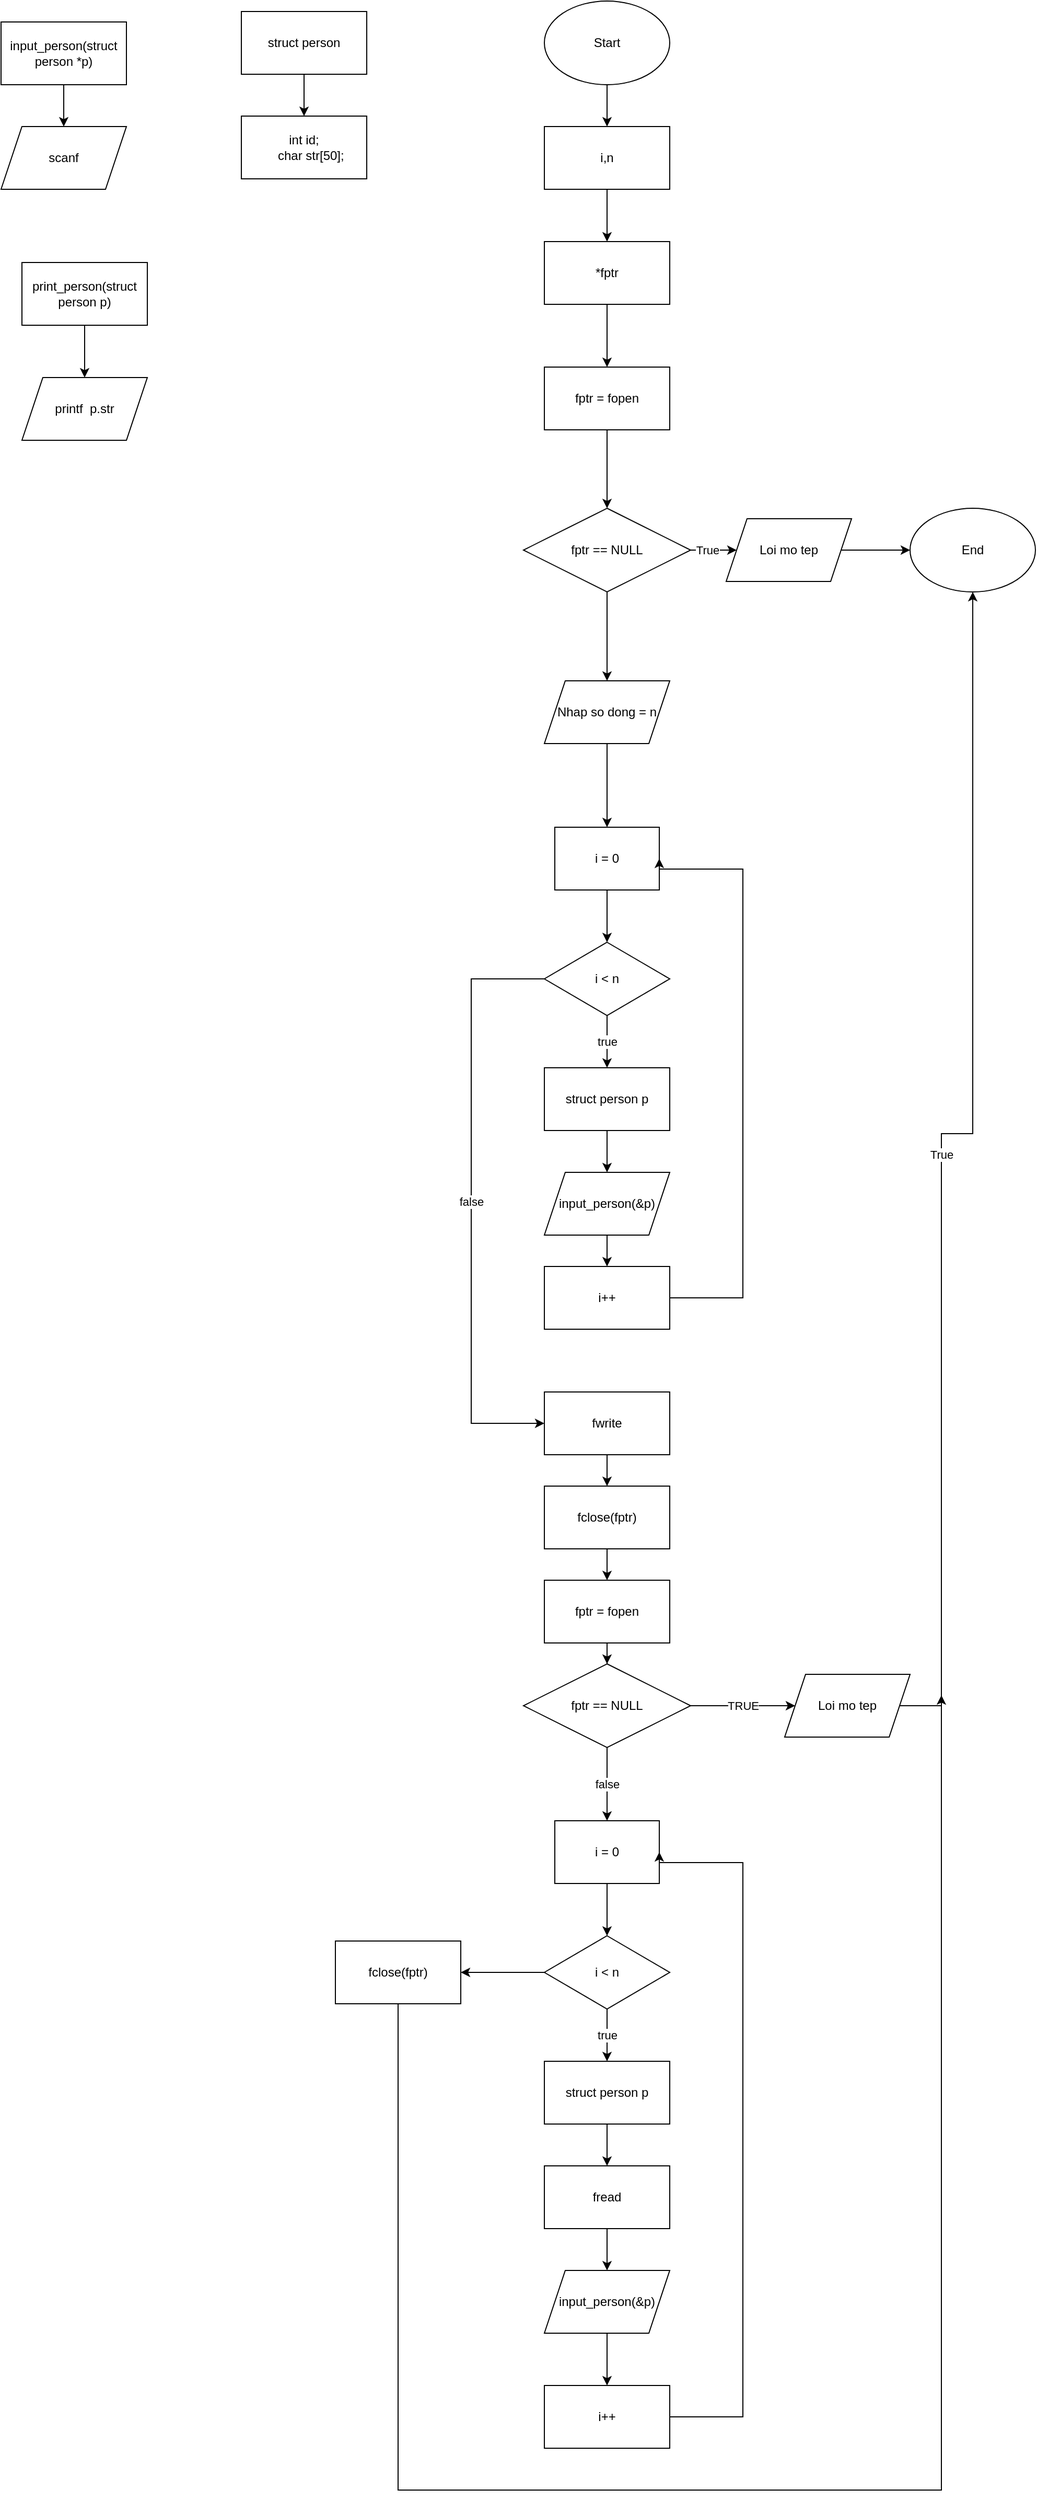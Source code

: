 <mxfile version="22.1.5" type="device">
  <diagram name="Trang-1" id="oDqs938h1WiWdPhLH_Bv">
    <mxGraphModel dx="1833" dy="559" grid="1" gridSize="10" guides="1" tooltips="1" connect="1" arrows="1" fold="1" page="1" pageScale="1" pageWidth="827" pageHeight="1169" math="0" shadow="0">
      <root>
        <mxCell id="0" />
        <mxCell id="1" parent="0" />
        <mxCell id="QC5jlExSbtEm_Pxmb9Bi-3" value="" style="edgeStyle=orthogonalEdgeStyle;rounded=0;orthogonalLoop=1;jettySize=auto;html=1;" edge="1" parent="1" source="QC5jlExSbtEm_Pxmb9Bi-1" target="QC5jlExSbtEm_Pxmb9Bi-2">
          <mxGeometry relative="1" as="geometry" />
        </mxCell>
        <mxCell id="QC5jlExSbtEm_Pxmb9Bi-1" value="Start" style="ellipse;whiteSpace=wrap;html=1;" vertex="1" parent="1">
          <mxGeometry x="240" y="20" width="120" height="80" as="geometry" />
        </mxCell>
        <mxCell id="QC5jlExSbtEm_Pxmb9Bi-6" value="" style="edgeStyle=orthogonalEdgeStyle;rounded=0;orthogonalLoop=1;jettySize=auto;html=1;" edge="1" parent="1" source="QC5jlExSbtEm_Pxmb9Bi-2" target="QC5jlExSbtEm_Pxmb9Bi-5">
          <mxGeometry relative="1" as="geometry" />
        </mxCell>
        <mxCell id="QC5jlExSbtEm_Pxmb9Bi-2" value="i,n" style="whiteSpace=wrap;html=1;" vertex="1" parent="1">
          <mxGeometry x="240" y="140" width="120" height="60" as="geometry" />
        </mxCell>
        <mxCell id="QC5jlExSbtEm_Pxmb9Bi-8" value="" style="edgeStyle=orthogonalEdgeStyle;rounded=0;orthogonalLoop=1;jettySize=auto;html=1;" edge="1" parent="1" source="QC5jlExSbtEm_Pxmb9Bi-5" target="QC5jlExSbtEm_Pxmb9Bi-7">
          <mxGeometry relative="1" as="geometry" />
        </mxCell>
        <mxCell id="QC5jlExSbtEm_Pxmb9Bi-5" value="*fptr" style="whiteSpace=wrap;html=1;" vertex="1" parent="1">
          <mxGeometry x="240" y="250" width="120" height="60" as="geometry" />
        </mxCell>
        <mxCell id="QC5jlExSbtEm_Pxmb9Bi-10" value="" style="edgeStyle=orthogonalEdgeStyle;rounded=0;orthogonalLoop=1;jettySize=auto;html=1;" edge="1" parent="1" source="QC5jlExSbtEm_Pxmb9Bi-7" target="QC5jlExSbtEm_Pxmb9Bi-9">
          <mxGeometry relative="1" as="geometry" />
        </mxCell>
        <mxCell id="QC5jlExSbtEm_Pxmb9Bi-7" value="fptr = fopen" style="whiteSpace=wrap;html=1;" vertex="1" parent="1">
          <mxGeometry x="240" y="370" width="120" height="60" as="geometry" />
        </mxCell>
        <mxCell id="QC5jlExSbtEm_Pxmb9Bi-12" value="True" style="edgeStyle=orthogonalEdgeStyle;rounded=0;orthogonalLoop=1;jettySize=auto;html=1;entryX=0;entryY=0.5;entryDx=0;entryDy=0;" edge="1" parent="1" source="QC5jlExSbtEm_Pxmb9Bi-9" target="QC5jlExSbtEm_Pxmb9Bi-15">
          <mxGeometry relative="1" as="geometry">
            <mxPoint x="410" y="550" as="targetPoint" />
          </mxGeometry>
        </mxCell>
        <mxCell id="QC5jlExSbtEm_Pxmb9Bi-16" value="" style="edgeStyle=orthogonalEdgeStyle;rounded=0;orthogonalLoop=1;jettySize=auto;html=1;entryX=0.5;entryY=0;entryDx=0;entryDy=0;" edge="1" parent="1" source="QC5jlExSbtEm_Pxmb9Bi-9" target="QC5jlExSbtEm_Pxmb9Bi-17">
          <mxGeometry relative="1" as="geometry">
            <mxPoint x="310" y="650" as="targetPoint" />
          </mxGeometry>
        </mxCell>
        <mxCell id="QC5jlExSbtEm_Pxmb9Bi-9" value="fptr == NULL" style="rhombus;whiteSpace=wrap;html=1;" vertex="1" parent="1">
          <mxGeometry x="220" y="505" width="160" height="80" as="geometry" />
        </mxCell>
        <mxCell id="QC5jlExSbtEm_Pxmb9Bi-11" value="End" style="ellipse;whiteSpace=wrap;html=1;" vertex="1" parent="1">
          <mxGeometry x="590" y="505" width="120" height="80" as="geometry" />
        </mxCell>
        <mxCell id="QC5jlExSbtEm_Pxmb9Bi-38" value="" style="edgeStyle=orthogonalEdgeStyle;rounded=0;orthogonalLoop=1;jettySize=auto;html=1;" edge="1" parent="1" source="QC5jlExSbtEm_Pxmb9Bi-15" target="QC5jlExSbtEm_Pxmb9Bi-11">
          <mxGeometry relative="1" as="geometry" />
        </mxCell>
        <mxCell id="QC5jlExSbtEm_Pxmb9Bi-15" value="Loi mo tep" style="shape=parallelogram;perimeter=parallelogramPerimeter;whiteSpace=wrap;html=1;fixedSize=1;" vertex="1" parent="1">
          <mxGeometry x="414" y="515" width="120" height="60" as="geometry" />
        </mxCell>
        <mxCell id="QC5jlExSbtEm_Pxmb9Bi-20" value="" style="edgeStyle=orthogonalEdgeStyle;rounded=0;orthogonalLoop=1;jettySize=auto;html=1;" edge="1" parent="1" source="QC5jlExSbtEm_Pxmb9Bi-17" target="QC5jlExSbtEm_Pxmb9Bi-19">
          <mxGeometry relative="1" as="geometry" />
        </mxCell>
        <mxCell id="QC5jlExSbtEm_Pxmb9Bi-17" value="Nhap so dong = n" style="shape=parallelogram;perimeter=parallelogramPerimeter;whiteSpace=wrap;html=1;fixedSize=1;" vertex="1" parent="1">
          <mxGeometry x="240" y="670" width="120" height="60" as="geometry" />
        </mxCell>
        <mxCell id="QC5jlExSbtEm_Pxmb9Bi-22" value="" style="edgeStyle=orthogonalEdgeStyle;rounded=0;orthogonalLoop=1;jettySize=auto;html=1;" edge="1" parent="1" source="QC5jlExSbtEm_Pxmb9Bi-19" target="QC5jlExSbtEm_Pxmb9Bi-21">
          <mxGeometry relative="1" as="geometry" />
        </mxCell>
        <mxCell id="QC5jlExSbtEm_Pxmb9Bi-19" value="i = 0" style="whiteSpace=wrap;html=1;" vertex="1" parent="1">
          <mxGeometry x="250" y="810" width="100" height="60" as="geometry" />
        </mxCell>
        <mxCell id="QC5jlExSbtEm_Pxmb9Bi-24" value="true" style="edgeStyle=orthogonalEdgeStyle;rounded=0;orthogonalLoop=1;jettySize=auto;html=1;exitX=0.5;exitY=1;exitDx=0;exitDy=0;" edge="1" parent="1" source="QC5jlExSbtEm_Pxmb9Bi-21" target="QC5jlExSbtEm_Pxmb9Bi-23">
          <mxGeometry relative="1" as="geometry">
            <mxPoint x="300" y="1100" as="sourcePoint" />
          </mxGeometry>
        </mxCell>
        <mxCell id="QC5jlExSbtEm_Pxmb9Bi-42" value="false" style="edgeStyle=orthogonalEdgeStyle;rounded=0;orthogonalLoop=1;jettySize=auto;html=1;" edge="1" parent="1" source="QC5jlExSbtEm_Pxmb9Bi-21" target="QC5jlExSbtEm_Pxmb9Bi-27">
          <mxGeometry relative="1" as="geometry">
            <mxPoint x="160" y="1380" as="targetPoint" />
            <Array as="points">
              <mxPoint x="170" y="955" />
              <mxPoint x="170" y="1380" />
            </Array>
          </mxGeometry>
        </mxCell>
        <mxCell id="QC5jlExSbtEm_Pxmb9Bi-21" value="i &amp;lt; n" style="rhombus;whiteSpace=wrap;html=1;" vertex="1" parent="1">
          <mxGeometry x="240" y="920" width="120" height="70" as="geometry" />
        </mxCell>
        <mxCell id="QC5jlExSbtEm_Pxmb9Bi-26" value="" style="edgeStyle=orthogonalEdgeStyle;rounded=0;orthogonalLoop=1;jettySize=auto;html=1;" edge="1" parent="1" source="QC5jlExSbtEm_Pxmb9Bi-23" target="QC5jlExSbtEm_Pxmb9Bi-25">
          <mxGeometry relative="1" as="geometry" />
        </mxCell>
        <mxCell id="QC5jlExSbtEm_Pxmb9Bi-23" value="struct person p" style="whiteSpace=wrap;html=1;" vertex="1" parent="1">
          <mxGeometry x="240" y="1040" width="120" height="60" as="geometry" />
        </mxCell>
        <mxCell id="QC5jlExSbtEm_Pxmb9Bi-28" value="" style="edgeStyle=orthogonalEdgeStyle;rounded=0;orthogonalLoop=1;jettySize=auto;html=1;" edge="1" parent="1" source="QC5jlExSbtEm_Pxmb9Bi-25">
          <mxGeometry relative="1" as="geometry">
            <mxPoint x="300" y="1230" as="targetPoint" />
          </mxGeometry>
        </mxCell>
        <mxCell id="QC5jlExSbtEm_Pxmb9Bi-25" value="input_person(&amp;p)" style="shape=parallelogram;perimeter=parallelogramPerimeter;whiteSpace=wrap;html=1;fixedSize=1;" vertex="1" parent="1">
          <mxGeometry x="240" y="1140" width="120" height="60" as="geometry" />
        </mxCell>
        <mxCell id="QC5jlExSbtEm_Pxmb9Bi-30" value="" style="edgeStyle=orthogonalEdgeStyle;rounded=0;orthogonalLoop=1;jettySize=auto;html=1;" edge="1" parent="1" source="QC5jlExSbtEm_Pxmb9Bi-27" target="QC5jlExSbtEm_Pxmb9Bi-29">
          <mxGeometry relative="1" as="geometry" />
        </mxCell>
        <mxCell id="QC5jlExSbtEm_Pxmb9Bi-27" value="fwrite" style="whiteSpace=wrap;html=1;" vertex="1" parent="1">
          <mxGeometry x="240" y="1350" width="120" height="60" as="geometry" />
        </mxCell>
        <mxCell id="QC5jlExSbtEm_Pxmb9Bi-32" value="" style="edgeStyle=orthogonalEdgeStyle;rounded=0;orthogonalLoop=1;jettySize=auto;html=1;" edge="1" parent="1" source="QC5jlExSbtEm_Pxmb9Bi-29" target="QC5jlExSbtEm_Pxmb9Bi-31">
          <mxGeometry relative="1" as="geometry" />
        </mxCell>
        <mxCell id="QC5jlExSbtEm_Pxmb9Bi-29" value="fclose(fptr)" style="whiteSpace=wrap;html=1;" vertex="1" parent="1">
          <mxGeometry x="240" y="1440" width="120" height="60" as="geometry" />
        </mxCell>
        <mxCell id="QC5jlExSbtEm_Pxmb9Bi-34" value="" style="edgeStyle=orthogonalEdgeStyle;rounded=0;orthogonalLoop=1;jettySize=auto;html=1;" edge="1" parent="1" source="QC5jlExSbtEm_Pxmb9Bi-31" target="QC5jlExSbtEm_Pxmb9Bi-33">
          <mxGeometry relative="1" as="geometry" />
        </mxCell>
        <mxCell id="QC5jlExSbtEm_Pxmb9Bi-31" value="fptr = fopen" style="whiteSpace=wrap;html=1;" vertex="1" parent="1">
          <mxGeometry x="240" y="1530" width="120" height="60" as="geometry" />
        </mxCell>
        <mxCell id="QC5jlExSbtEm_Pxmb9Bi-37" value="True" style="edgeStyle=orthogonalEdgeStyle;rounded=0;orthogonalLoop=1;jettySize=auto;html=1;exitX=1;exitY=0.5;exitDx=0;exitDy=0;" edge="1" parent="1" source="QC5jlExSbtEm_Pxmb9Bi-35" target="QC5jlExSbtEm_Pxmb9Bi-11">
          <mxGeometry relative="1" as="geometry">
            <Array as="points">
              <mxPoint x="620" y="1650" />
              <mxPoint x="620" y="1103" />
              <mxPoint x="650" y="1103" />
            </Array>
          </mxGeometry>
        </mxCell>
        <mxCell id="QC5jlExSbtEm_Pxmb9Bi-39" value="TRUE" style="edgeStyle=orthogonalEdgeStyle;rounded=0;orthogonalLoop=1;jettySize=auto;html=1;" edge="1" parent="1" source="QC5jlExSbtEm_Pxmb9Bi-33" target="QC5jlExSbtEm_Pxmb9Bi-35">
          <mxGeometry relative="1" as="geometry" />
        </mxCell>
        <mxCell id="QC5jlExSbtEm_Pxmb9Bi-53" value="false" style="edgeStyle=orthogonalEdgeStyle;rounded=0;orthogonalLoop=1;jettySize=auto;html=1;" edge="1" parent="1" source="QC5jlExSbtEm_Pxmb9Bi-33" target="QC5jlExSbtEm_Pxmb9Bi-44">
          <mxGeometry relative="1" as="geometry" />
        </mxCell>
        <mxCell id="QC5jlExSbtEm_Pxmb9Bi-33" value="fptr == NULL" style="rhombus;whiteSpace=wrap;html=1;" vertex="1" parent="1">
          <mxGeometry x="220" y="1610" width="160" height="80" as="geometry" />
        </mxCell>
        <mxCell id="QC5jlExSbtEm_Pxmb9Bi-35" value="Loi mo tep" style="shape=parallelogram;perimeter=parallelogramPerimeter;whiteSpace=wrap;html=1;fixedSize=1;" vertex="1" parent="1">
          <mxGeometry x="470" y="1620" width="120" height="60" as="geometry" />
        </mxCell>
        <mxCell id="QC5jlExSbtEm_Pxmb9Bi-41" style="edgeStyle=orthogonalEdgeStyle;rounded=0;orthogonalLoop=1;jettySize=auto;html=1;entryX=1;entryY=0.5;entryDx=0;entryDy=0;" edge="1" parent="1" source="QC5jlExSbtEm_Pxmb9Bi-40" target="QC5jlExSbtEm_Pxmb9Bi-19">
          <mxGeometry relative="1" as="geometry">
            <mxPoint x="400" y="850" as="targetPoint" />
            <Array as="points">
              <mxPoint x="430" y="1260" />
              <mxPoint x="430" y="850" />
              <mxPoint x="350" y="850" />
            </Array>
          </mxGeometry>
        </mxCell>
        <mxCell id="QC5jlExSbtEm_Pxmb9Bi-40" value="i++" style="rounded=0;whiteSpace=wrap;html=1;" vertex="1" parent="1">
          <mxGeometry x="240" y="1230" width="120" height="60" as="geometry" />
        </mxCell>
        <mxCell id="QC5jlExSbtEm_Pxmb9Bi-43" value="" style="edgeStyle=orthogonalEdgeStyle;rounded=0;orthogonalLoop=1;jettySize=auto;html=1;" edge="1" parent="1" source="QC5jlExSbtEm_Pxmb9Bi-44" target="QC5jlExSbtEm_Pxmb9Bi-46">
          <mxGeometry relative="1" as="geometry" />
        </mxCell>
        <mxCell id="QC5jlExSbtEm_Pxmb9Bi-44" value="i = 0" style="whiteSpace=wrap;html=1;" vertex="1" parent="1">
          <mxGeometry x="250" y="1760" width="100" height="60" as="geometry" />
        </mxCell>
        <mxCell id="QC5jlExSbtEm_Pxmb9Bi-45" value="true" style="edgeStyle=orthogonalEdgeStyle;rounded=0;orthogonalLoop=1;jettySize=auto;html=1;exitX=0.5;exitY=1;exitDx=0;exitDy=0;" edge="1" parent="1" source="QC5jlExSbtEm_Pxmb9Bi-46" target="QC5jlExSbtEm_Pxmb9Bi-48">
          <mxGeometry relative="1" as="geometry">
            <mxPoint x="300" y="2050" as="sourcePoint" />
          </mxGeometry>
        </mxCell>
        <mxCell id="QC5jlExSbtEm_Pxmb9Bi-60" value="" style="edgeStyle=orthogonalEdgeStyle;rounded=0;orthogonalLoop=1;jettySize=auto;html=1;" edge="1" parent="1" source="QC5jlExSbtEm_Pxmb9Bi-46" target="QC5jlExSbtEm_Pxmb9Bi-59">
          <mxGeometry relative="1" as="geometry" />
        </mxCell>
        <mxCell id="QC5jlExSbtEm_Pxmb9Bi-46" value="i &amp;lt; n" style="rhombus;whiteSpace=wrap;html=1;" vertex="1" parent="1">
          <mxGeometry x="240" y="1870" width="120" height="70" as="geometry" />
        </mxCell>
        <mxCell id="QC5jlExSbtEm_Pxmb9Bi-57" value="" style="edgeStyle=orthogonalEdgeStyle;rounded=0;orthogonalLoop=1;jettySize=auto;html=1;" edge="1" parent="1" source="QC5jlExSbtEm_Pxmb9Bi-48" target="QC5jlExSbtEm_Pxmb9Bi-56">
          <mxGeometry relative="1" as="geometry" />
        </mxCell>
        <mxCell id="QC5jlExSbtEm_Pxmb9Bi-48" value="struct person p" style="whiteSpace=wrap;html=1;" vertex="1" parent="1">
          <mxGeometry x="240" y="1990" width="120" height="60" as="geometry" />
        </mxCell>
        <mxCell id="QC5jlExSbtEm_Pxmb9Bi-55" value="" style="edgeStyle=orthogonalEdgeStyle;rounded=0;orthogonalLoop=1;jettySize=auto;html=1;" edge="1" parent="1" source="QC5jlExSbtEm_Pxmb9Bi-50" target="QC5jlExSbtEm_Pxmb9Bi-52">
          <mxGeometry relative="1" as="geometry" />
        </mxCell>
        <mxCell id="QC5jlExSbtEm_Pxmb9Bi-50" value="input_person(&amp;p)" style="shape=parallelogram;perimeter=parallelogramPerimeter;whiteSpace=wrap;html=1;fixedSize=1;" vertex="1" parent="1">
          <mxGeometry x="240" y="2190" width="120" height="60" as="geometry" />
        </mxCell>
        <mxCell id="QC5jlExSbtEm_Pxmb9Bi-51" style="edgeStyle=orthogonalEdgeStyle;rounded=0;orthogonalLoop=1;jettySize=auto;html=1;entryX=1;entryY=0.5;entryDx=0;entryDy=0;exitX=1;exitY=0.5;exitDx=0;exitDy=0;" edge="1" parent="1" source="QC5jlExSbtEm_Pxmb9Bi-52" target="QC5jlExSbtEm_Pxmb9Bi-44">
          <mxGeometry relative="1" as="geometry">
            <mxPoint x="400" y="1800" as="targetPoint" />
            <Array as="points">
              <mxPoint x="430" y="2330" />
              <mxPoint x="430" y="1800" />
              <mxPoint x="350" y="1800" />
            </Array>
          </mxGeometry>
        </mxCell>
        <mxCell id="QC5jlExSbtEm_Pxmb9Bi-52" value="i++" style="rounded=0;whiteSpace=wrap;html=1;" vertex="1" parent="1">
          <mxGeometry x="240" y="2300" width="120" height="60" as="geometry" />
        </mxCell>
        <mxCell id="QC5jlExSbtEm_Pxmb9Bi-58" value="" style="edgeStyle=orthogonalEdgeStyle;rounded=0;orthogonalLoop=1;jettySize=auto;html=1;" edge="1" parent="1" source="QC5jlExSbtEm_Pxmb9Bi-56" target="QC5jlExSbtEm_Pxmb9Bi-50">
          <mxGeometry relative="1" as="geometry" />
        </mxCell>
        <mxCell id="QC5jlExSbtEm_Pxmb9Bi-56" value="fread" style="whiteSpace=wrap;html=1;" vertex="1" parent="1">
          <mxGeometry x="240" y="2090" width="120" height="60" as="geometry" />
        </mxCell>
        <mxCell id="QC5jlExSbtEm_Pxmb9Bi-61" style="edgeStyle=orthogonalEdgeStyle;rounded=0;orthogonalLoop=1;jettySize=auto;html=1;" edge="1" parent="1" source="QC5jlExSbtEm_Pxmb9Bi-59">
          <mxGeometry relative="1" as="geometry">
            <mxPoint x="620" y="1640" as="targetPoint" />
            <Array as="points">
              <mxPoint x="100" y="2400" />
            </Array>
          </mxGeometry>
        </mxCell>
        <mxCell id="QC5jlExSbtEm_Pxmb9Bi-59" value="fclose(fptr)" style="whiteSpace=wrap;html=1;" vertex="1" parent="1">
          <mxGeometry x="40" y="1875" width="120" height="60" as="geometry" />
        </mxCell>
        <mxCell id="QC5jlExSbtEm_Pxmb9Bi-64" value="" style="edgeStyle=orthogonalEdgeStyle;rounded=0;orthogonalLoop=1;jettySize=auto;html=1;" edge="1" parent="1" source="QC5jlExSbtEm_Pxmb9Bi-62" target="QC5jlExSbtEm_Pxmb9Bi-63">
          <mxGeometry relative="1" as="geometry" />
        </mxCell>
        <mxCell id="QC5jlExSbtEm_Pxmb9Bi-62" value="struct person" style="rounded=0;whiteSpace=wrap;html=1;" vertex="1" parent="1">
          <mxGeometry x="-50" y="30" width="120" height="60" as="geometry" />
        </mxCell>
        <mxCell id="QC5jlExSbtEm_Pxmb9Bi-63" value="int id;&#xa;    char str[50];" style="whiteSpace=wrap;html=1;rounded=0;" vertex="1" parent="1">
          <mxGeometry x="-50" y="130" width="120" height="60" as="geometry" />
        </mxCell>
        <mxCell id="QC5jlExSbtEm_Pxmb9Bi-68" value="" style="edgeStyle=orthogonalEdgeStyle;rounded=0;orthogonalLoop=1;jettySize=auto;html=1;" edge="1" parent="1" source="QC5jlExSbtEm_Pxmb9Bi-65" target="QC5jlExSbtEm_Pxmb9Bi-67">
          <mxGeometry relative="1" as="geometry" />
        </mxCell>
        <mxCell id="QC5jlExSbtEm_Pxmb9Bi-65" value="input_person(struct person *p)" style="rounded=0;whiteSpace=wrap;html=1;" vertex="1" parent="1">
          <mxGeometry x="-280" y="40" width="120" height="60" as="geometry" />
        </mxCell>
        <mxCell id="QC5jlExSbtEm_Pxmb9Bi-70" value="" style="edgeStyle=orthogonalEdgeStyle;rounded=0;orthogonalLoop=1;jettySize=auto;html=1;" edge="1" parent="1" source="QC5jlExSbtEm_Pxmb9Bi-66" target="QC5jlExSbtEm_Pxmb9Bi-69">
          <mxGeometry relative="1" as="geometry" />
        </mxCell>
        <mxCell id="QC5jlExSbtEm_Pxmb9Bi-66" value="print_person(struct person p)" style="rounded=0;whiteSpace=wrap;html=1;" vertex="1" parent="1">
          <mxGeometry x="-260" y="270" width="120" height="60" as="geometry" />
        </mxCell>
        <mxCell id="QC5jlExSbtEm_Pxmb9Bi-67" value="scanf" style="shape=parallelogram;perimeter=parallelogramPerimeter;whiteSpace=wrap;html=1;fixedSize=1;rounded=0;" vertex="1" parent="1">
          <mxGeometry x="-280" y="140" width="120" height="60" as="geometry" />
        </mxCell>
        <mxCell id="QC5jlExSbtEm_Pxmb9Bi-69" value="printf&amp;nbsp;&amp;nbsp;p.str" style="shape=parallelogram;perimeter=parallelogramPerimeter;whiteSpace=wrap;html=1;fixedSize=1;rounded=0;" vertex="1" parent="1">
          <mxGeometry x="-260" y="380" width="120" height="60" as="geometry" />
        </mxCell>
      </root>
    </mxGraphModel>
  </diagram>
</mxfile>
